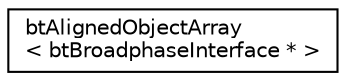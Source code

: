 digraph "Graphical Class Hierarchy"
{
  edge [fontname="Helvetica",fontsize="10",labelfontname="Helvetica",labelfontsize="10"];
  node [fontname="Helvetica",fontsize="10",shape=record];
  rankdir="LR";
  Node1 [label="btAlignedObjectArray\l\< btBroadphaseInterface * \>",height=0.2,width=0.4,color="black", fillcolor="white", style="filled",URL="$classbt_aligned_object_array.html"];
}
